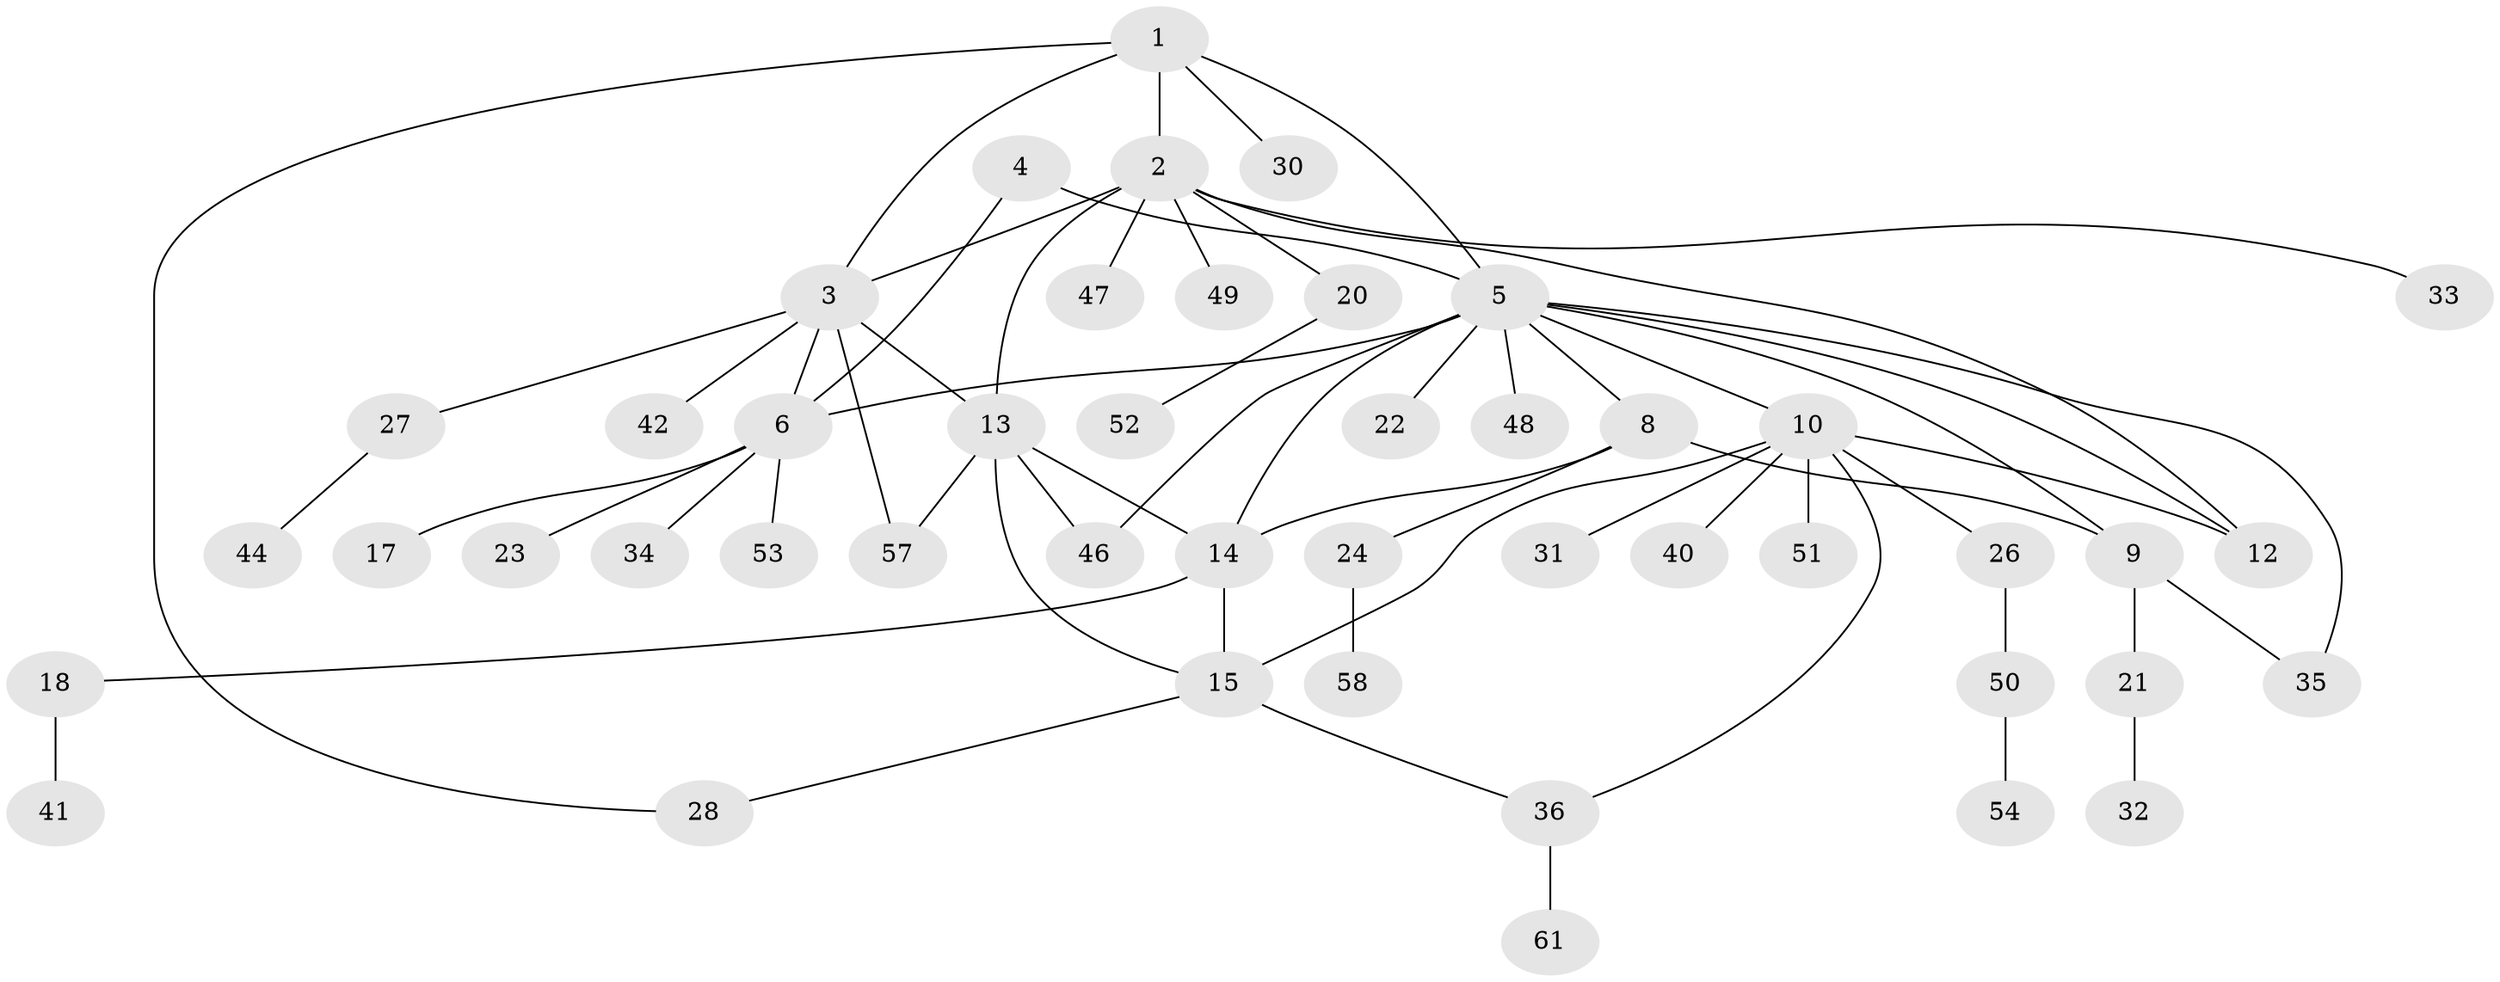 // original degree distribution, {5: 0.06349206349206349, 9: 0.015873015873015872, 8: 0.031746031746031744, 2: 0.23809523809523808, 6: 0.07936507936507936, 3: 0.1111111111111111, 4: 0.015873015873015872, 1: 0.4444444444444444}
// Generated by graph-tools (version 1.1) at 2025/11/02/27/25 16:11:29]
// undirected, 46 vertices, 61 edges
graph export_dot {
graph [start="1"]
  node [color=gray90,style=filled];
  1 [super="+25"];
  2 [super="+37"];
  3 [super="+45"];
  4;
  5 [super="+7"];
  6 [super="+16"];
  8 [super="+29"];
  9 [super="+19"];
  10 [super="+11"];
  12;
  13 [super="+38"];
  14 [super="+56"];
  15;
  17;
  18 [super="+63"];
  20;
  21 [super="+60"];
  22;
  23 [super="+62"];
  24 [super="+39"];
  26;
  27;
  28;
  30;
  31;
  32;
  33;
  34;
  35;
  36 [super="+43"];
  40;
  41;
  42;
  44 [super="+55"];
  46;
  47;
  48;
  49;
  50 [super="+59"];
  51;
  52;
  53;
  54;
  57;
  58;
  61;
  1 -- 2;
  1 -- 3;
  1 -- 28;
  1 -- 5;
  1 -- 30;
  2 -- 3;
  2 -- 12;
  2 -- 13;
  2 -- 20;
  2 -- 33;
  2 -- 47;
  2 -- 49;
  3 -- 6;
  3 -- 27;
  3 -- 42;
  3 -- 57;
  3 -- 13;
  4 -- 5;
  4 -- 6;
  5 -- 6;
  5 -- 12;
  5 -- 14;
  5 -- 35;
  5 -- 8;
  5 -- 9;
  5 -- 10;
  5 -- 46;
  5 -- 48;
  5 -- 22;
  6 -- 17;
  6 -- 53;
  6 -- 34;
  6 -- 23;
  8 -- 9;
  8 -- 14;
  8 -- 24;
  9 -- 35;
  9 -- 21;
  10 -- 12 [weight=2];
  10 -- 26;
  10 -- 31;
  10 -- 40;
  10 -- 51;
  10 -- 36;
  10 -- 15;
  13 -- 14;
  13 -- 15;
  13 -- 46;
  13 -- 57;
  14 -- 15;
  14 -- 18;
  15 -- 28;
  15 -- 36;
  18 -- 41;
  20 -- 52;
  21 -- 32;
  24 -- 58;
  26 -- 50;
  27 -- 44;
  36 -- 61;
  50 -- 54;
}
